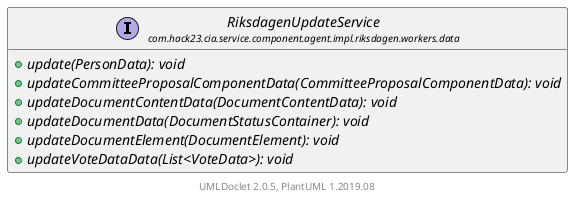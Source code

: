 @startuml
    set namespaceSeparator none
    hide empty fields
    hide empty methods

    interface "<size:14>RiksdagenUpdateService\n<size:10>com.hack23.cia.service.component.agent.impl.riksdagen.workers.data" as com.hack23.cia.service.component.agent.impl.riksdagen.workers.data.RiksdagenUpdateService [[RiksdagenUpdateService.html]] {
        {abstract} +update(PersonData): void
        {abstract} +updateCommitteeProposalComponentData(CommitteeProposalComponentData): void
        {abstract} +updateDocumentContentData(DocumentContentData): void
        {abstract} +updateDocumentData(DocumentStatusContainer): void
        {abstract} +updateDocumentElement(DocumentElement): void
        {abstract} +updateVoteDataData(List<VoteData>): void
    }

    center footer UMLDoclet 2.0.5, PlantUML 1.2019.08
@enduml

